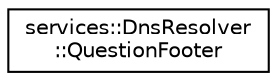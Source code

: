 digraph "Graphical Class Hierarchy"
{
 // INTERACTIVE_SVG=YES
  edge [fontname="Helvetica",fontsize="10",labelfontname="Helvetica",labelfontsize="10"];
  node [fontname="Helvetica",fontsize="10",shape=record];
  rankdir="LR";
  Node0 [label="services::DnsResolver\l::QuestionFooter",height=0.2,width=0.4,color="black", fillcolor="white", style="filled",URL="$de/d9b/structservices_1_1_dns_resolver_1_1_question_footer.html"];
}
